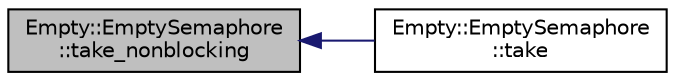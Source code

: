 digraph "Empty::EmptySemaphore::take_nonblocking"
{
 // INTERACTIVE_SVG=YES
  edge [fontname="Helvetica",fontsize="10",labelfontname="Helvetica",labelfontsize="10"];
  node [fontname="Helvetica",fontsize="10",shape=record];
  rankdir="LR";
  Node1 [label="Empty::EmptySemaphore\l::take_nonblocking",height=0.2,width=0.4,color="black", fillcolor="grey75", style="filled" fontcolor="black"];
  Node1 -> Node2 [dir="back",color="midnightblue",fontsize="10",style="solid",fontname="Helvetica"];
  Node2 [label="Empty::EmptySemaphore\l::take",height=0.2,width=0.4,color="black", fillcolor="white", style="filled",URL="$classEmpty_1_1EmptySemaphore.html#a92ccd1f89940ce1a16d86b76fe451efb"];
}
